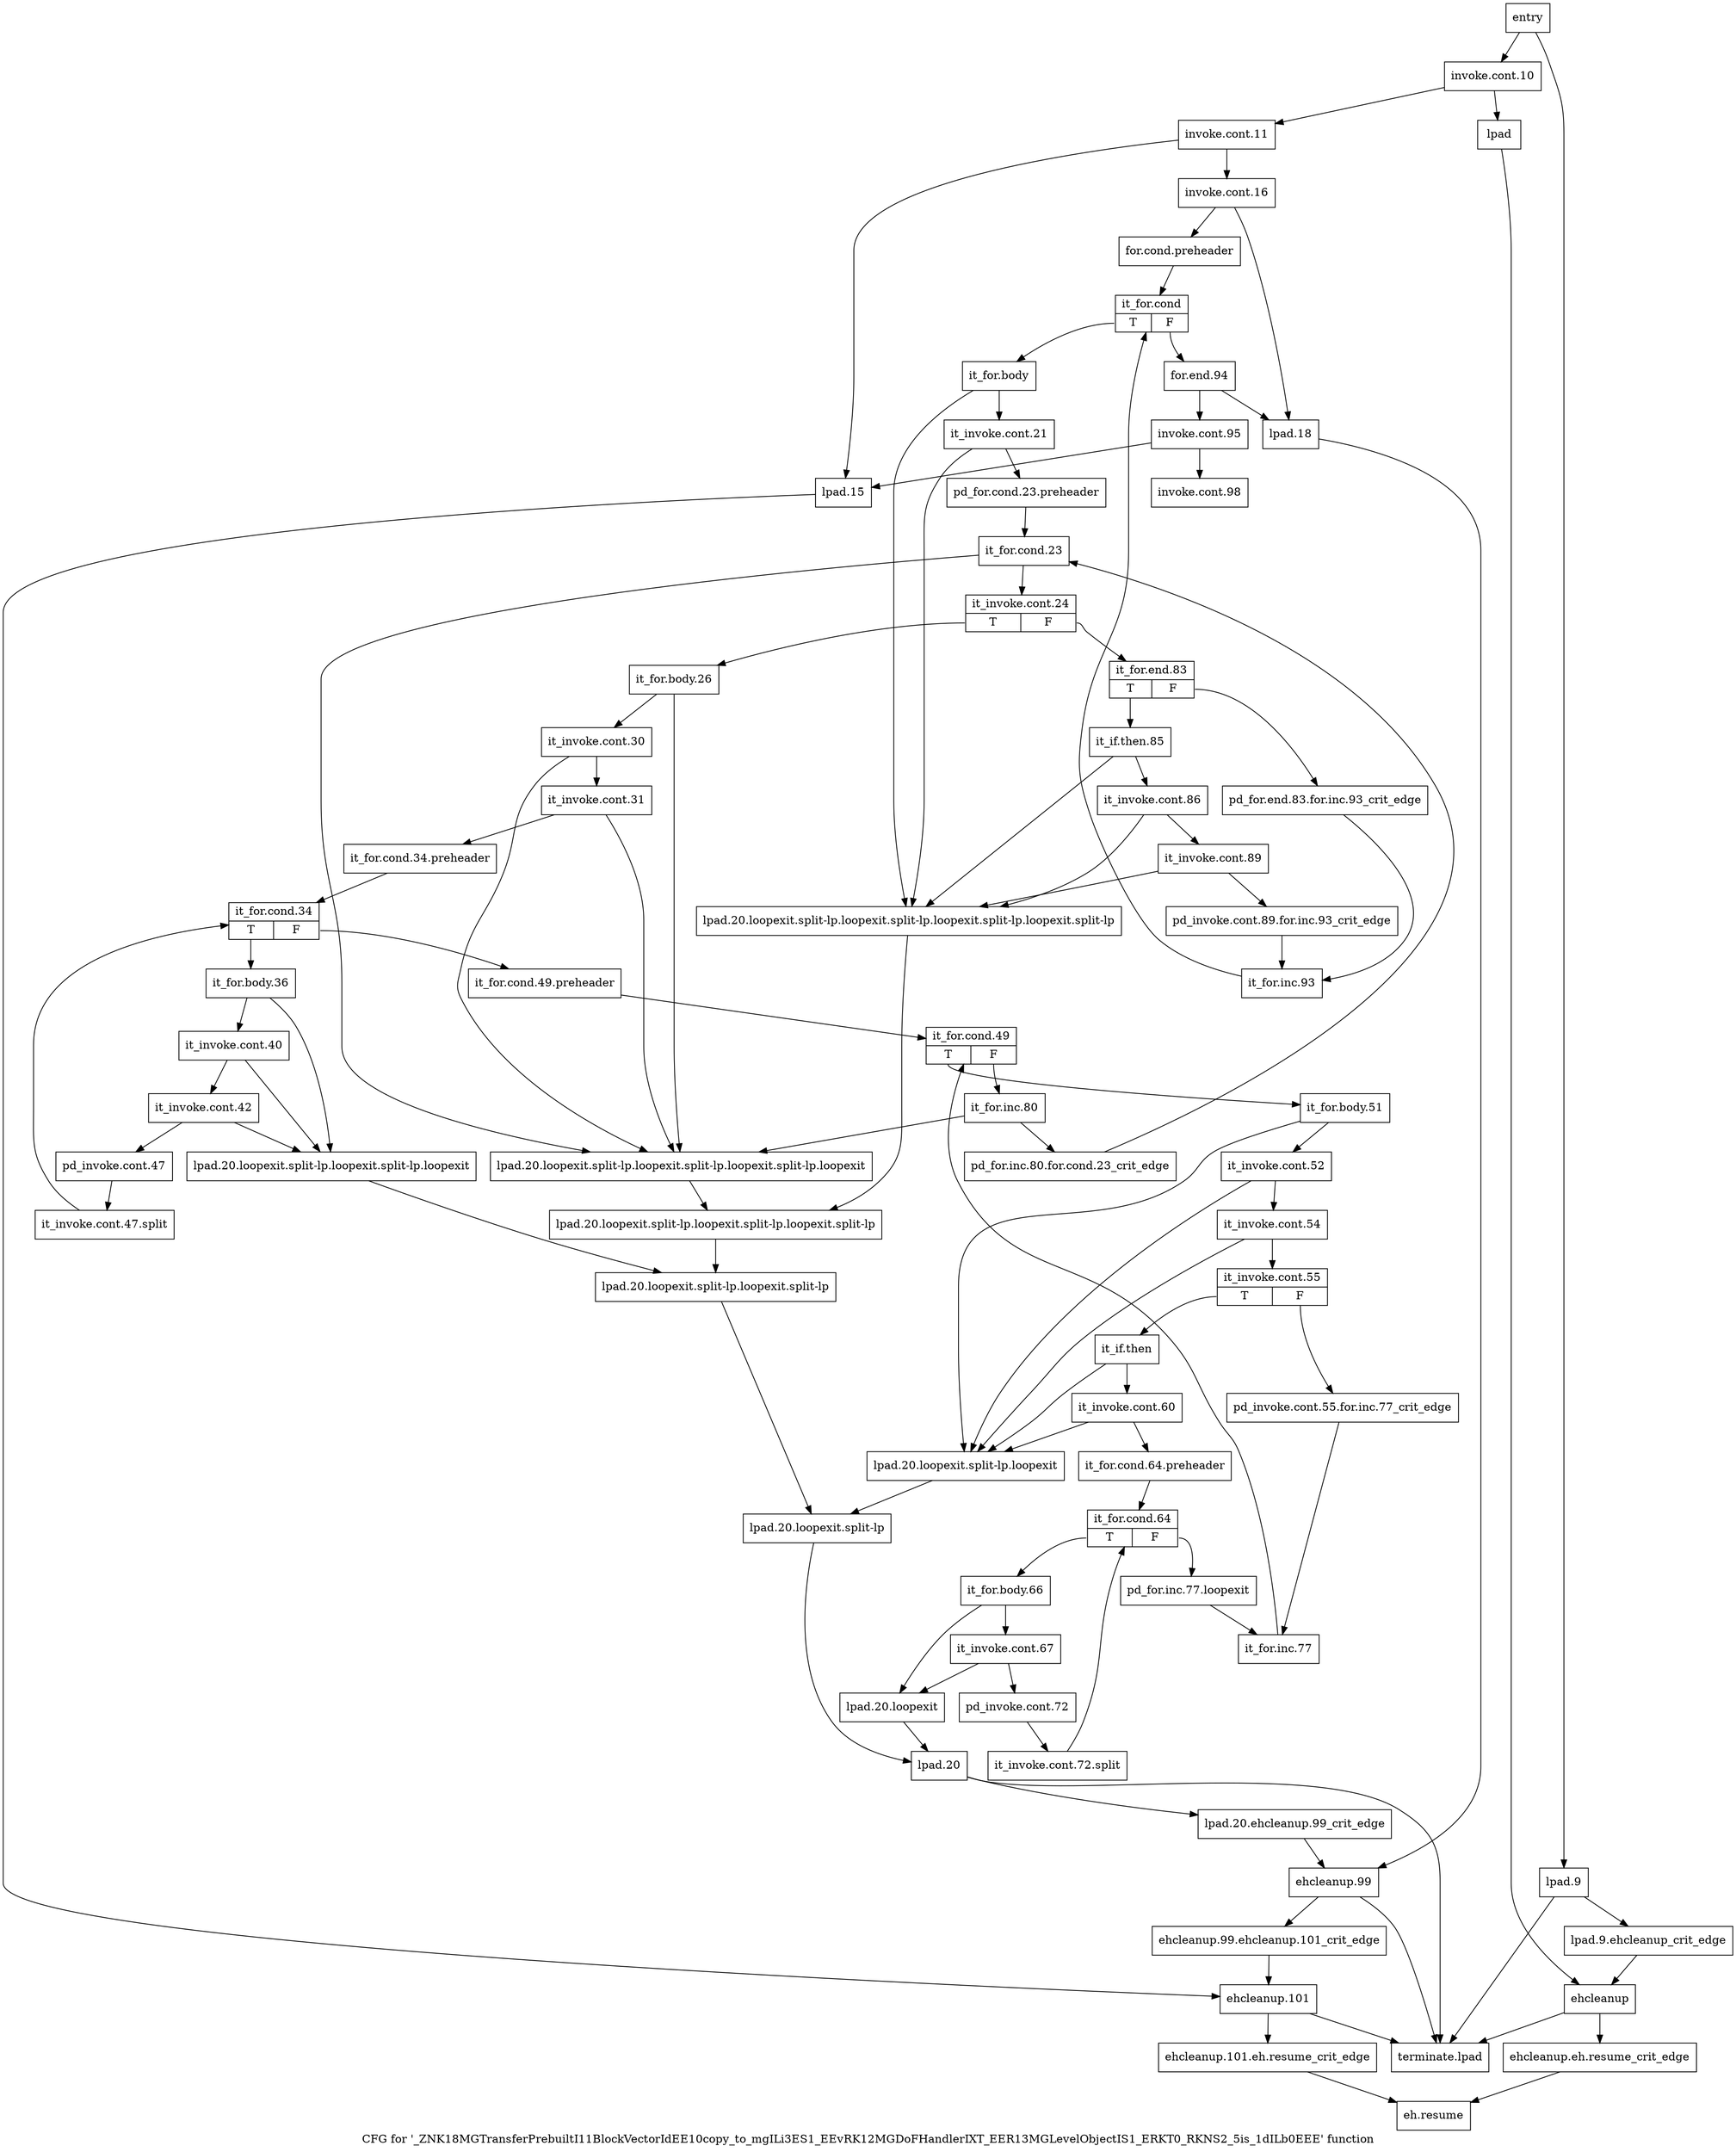 digraph "CFG for '_ZNK18MGTransferPrebuiltI11BlockVectorIdEE10copy_to_mgILi3ES1_EEvRK12MGDoFHandlerIXT_EER13MGLevelObjectIS1_ERKT0_RKNS2_5is_1dILb0EEE' function" {
	label="CFG for '_ZNK18MGTransferPrebuiltI11BlockVectorIdEE10copy_to_mgILi3ES1_EEvRK12MGDoFHandlerIXT_EER13MGLevelObjectIS1_ERKT0_RKNS2_5is_1dILb0EEE' function";

	Node0x6735af0 [shape=record,label="{entry}"];
	Node0x6735af0 -> Node0x6735b40;
	Node0x6735af0 -> Node0x6738b80;
	Node0x6735b40 [shape=record,label="{invoke.cont.10}"];
	Node0x6735b40 -> Node0x6735b90;
	Node0x6735b40 -> Node0x6738b30;
	Node0x6735b90 [shape=record,label="{invoke.cont.11}"];
	Node0x6735b90 -> Node0x6735be0;
	Node0x6735b90 -> Node0x6738cc0;
	Node0x6735be0 [shape=record,label="{invoke.cont.16}"];
	Node0x6735be0 -> Node0x6735c30;
	Node0x6735be0 -> Node0x6738d10;
	Node0x6735c30 [shape=record,label="{for.cond.preheader}"];
	Node0x6735c30 -> Node0x672ab10;
	Node0x672ab10 [shape=record,label="{it_for.cond|{<s0>T|<s1>F}}"];
	Node0x672ab10:s0 -> Node0x672ab60;
	Node0x672ab10:s1 -> Node0x6739800;
	Node0x672ab60 [shape=record,label="{it_for.body}"];
	Node0x672ab60 -> Node0x672abb0;
	Node0x672ab60 -> Node0x6738ea0;
	Node0x672abb0 [shape=record,label="{it_invoke.cont.21}"];
	Node0x672abb0 -> Node0x6738720;
	Node0x672abb0 -> Node0x6738ea0;
	Node0x6738720 [shape=record,label="{pd_for.cond.23.preheader}"];
	Node0x6738720 -> Node0x6738770;
	Node0x6738770 [shape=record,label="{it_for.cond.23}"];
	Node0x6738770 -> Node0x67387c0;
	Node0x6738770 -> Node0x6738e50;
	Node0x67387c0 [shape=record,label="{it_invoke.cont.24|{<s0>T|<s1>F}}"];
	Node0x67387c0:s0 -> Node0x6738810;
	Node0x67387c0:s1 -> Node0x67395d0;
	Node0x6738810 [shape=record,label="{it_for.body.26}"];
	Node0x6738810 -> Node0x6738860;
	Node0x6738810 -> Node0x6738e50;
	Node0x6738860 [shape=record,label="{it_invoke.cont.30}"];
	Node0x6738860 -> Node0x67388b0;
	Node0x6738860 -> Node0x6738e50;
	Node0x67388b0 [shape=record,label="{it_invoke.cont.31}"];
	Node0x67388b0 -> Node0x6738900;
	Node0x67388b0 -> Node0x6738e50;
	Node0x6738900 [shape=record,label="{it_for.cond.34.preheader}"];
	Node0x6738900 -> Node0x6738950;
	Node0x6738950 [shape=record,label="{it_for.cond.34|{<s0>T|<s1>F}}"];
	Node0x6738950:s0 -> Node0x67389f0;
	Node0x6738950:s1 -> Node0x67389a0;
	Node0x67389a0 [shape=record,label="{it_for.cond.49.preheader}"];
	Node0x67389a0 -> Node0x6739080;
	Node0x67389f0 [shape=record,label="{it_for.body.36}"];
	Node0x67389f0 -> Node0x6738a40;
	Node0x67389f0 -> Node0x6738e00;
	Node0x6738a40 [shape=record,label="{it_invoke.cont.40}"];
	Node0x6738a40 -> Node0x6738a90;
	Node0x6738a40 -> Node0x6738e00;
	Node0x6738a90 [shape=record,label="{it_invoke.cont.42}"];
	Node0x6738a90 -> Node0x6738ae0;
	Node0x6738a90 -> Node0x6738e00;
	Node0x6738ae0 [shape=record,label="{pd_invoke.cont.47}"];
	Node0x6738ae0 -> Node0xadfad70;
	Node0xadfad70 [shape=record,label="{it_invoke.cont.47.split}"];
	Node0xadfad70 -> Node0x6738950;
	Node0x6738b30 [shape=record,label="{lpad}"];
	Node0x6738b30 -> Node0x6738c20;
	Node0x6738b80 [shape=record,label="{lpad.9}"];
	Node0x6738b80 -> Node0x6738bd0;
	Node0x6738b80 -> Node0x6739a80;
	Node0x6738bd0 [shape=record,label="{lpad.9.ehcleanup_crit_edge}"];
	Node0x6738bd0 -> Node0x6738c20;
	Node0x6738c20 [shape=record,label="{ehcleanup}"];
	Node0x6738c20 -> Node0x6738c70;
	Node0x6738c20 -> Node0x6739a80;
	Node0x6738c70 [shape=record,label="{ehcleanup.eh.resume_crit_edge}"];
	Node0x6738c70 -> Node0x6739a30;
	Node0x6738cc0 [shape=record,label="{lpad.15}"];
	Node0x6738cc0 -> Node0x6739990;
	Node0x6738d10 [shape=record,label="{lpad.18}"];
	Node0x6738d10 -> Node0x67398f0;
	Node0x6738d60 [shape=record,label="{lpad.20.loopexit}"];
	Node0x6738d60 -> Node0x6738fe0;
	Node0x6738db0 [shape=record,label="{lpad.20.loopexit.split-lp.loopexit}"];
	Node0x6738db0 -> Node0x6738f90;
	Node0x6738e00 [shape=record,label="{lpad.20.loopexit.split-lp.loopexit.split-lp.loopexit}"];
	Node0x6738e00 -> Node0x6738f40;
	Node0x6738e50 [shape=record,label="{lpad.20.loopexit.split-lp.loopexit.split-lp.loopexit.split-lp.loopexit}"];
	Node0x6738e50 -> Node0x6738ef0;
	Node0x6738ea0 [shape=record,label="{lpad.20.loopexit.split-lp.loopexit.split-lp.loopexit.split-lp.loopexit.split-lp}"];
	Node0x6738ea0 -> Node0x6738ef0;
	Node0x6738ef0 [shape=record,label="{lpad.20.loopexit.split-lp.loopexit.split-lp.loopexit.split-lp}"];
	Node0x6738ef0 -> Node0x6738f40;
	Node0x6738f40 [shape=record,label="{lpad.20.loopexit.split-lp.loopexit.split-lp}"];
	Node0x6738f40 -> Node0x6738f90;
	Node0x6738f90 [shape=record,label="{lpad.20.loopexit.split-lp}"];
	Node0x6738f90 -> Node0x6738fe0;
	Node0x6738fe0 [shape=record,label="{lpad.20}"];
	Node0x6738fe0 -> Node0x6739030;
	Node0x6738fe0 -> Node0x6739a80;
	Node0x6739030 [shape=record,label="{lpad.20.ehcleanup.99_crit_edge}"];
	Node0x6739030 -> Node0x67398f0;
	Node0x6739080 [shape=record,label="{it_for.cond.49|{<s0>T|<s1>F}}"];
	Node0x6739080:s0 -> Node0x67390d0;
	Node0x6739080:s1 -> Node0x6739530;
	Node0x67390d0 [shape=record,label="{it_for.body.51}"];
	Node0x67390d0 -> Node0x6739120;
	Node0x67390d0 -> Node0x6738db0;
	Node0x6739120 [shape=record,label="{it_invoke.cont.52}"];
	Node0x6739120 -> Node0x6739170;
	Node0x6739120 -> Node0x6738db0;
	Node0x6739170 [shape=record,label="{it_invoke.cont.54}"];
	Node0x6739170 -> Node0x67391c0;
	Node0x6739170 -> Node0x6738db0;
	Node0x67391c0 [shape=record,label="{it_invoke.cont.55|{<s0>T|<s1>F}}"];
	Node0x67391c0:s0 -> Node0x6739260;
	Node0x67391c0:s1 -> Node0x6739210;
	Node0x6739210 [shape=record,label="{pd_invoke.cont.55.for.inc.77_crit_edge}"];
	Node0x6739210 -> Node0x67394e0;
	Node0x6739260 [shape=record,label="{it_if.then}"];
	Node0x6739260 -> Node0x67392b0;
	Node0x6739260 -> Node0x6738db0;
	Node0x67392b0 [shape=record,label="{it_invoke.cont.60}"];
	Node0x67392b0 -> Node0x6739300;
	Node0x67392b0 -> Node0x6738db0;
	Node0x6739300 [shape=record,label="{it_for.cond.64.preheader}"];
	Node0x6739300 -> Node0x6739350;
	Node0x6739350 [shape=record,label="{it_for.cond.64|{<s0>T|<s1>F}}"];
	Node0x6739350:s0 -> Node0x67393a0;
	Node0x6739350:s1 -> Node0x6739490;
	Node0x67393a0 [shape=record,label="{it_for.body.66}"];
	Node0x67393a0 -> Node0x67393f0;
	Node0x67393a0 -> Node0x6738d60;
	Node0x67393f0 [shape=record,label="{it_invoke.cont.67}"];
	Node0x67393f0 -> Node0x6739440;
	Node0x67393f0 -> Node0x6738d60;
	Node0x6739440 [shape=record,label="{pd_invoke.cont.72}"];
	Node0x6739440 -> Node0xadfaa00;
	Node0xadfaa00 [shape=record,label="{it_invoke.cont.72.split}"];
	Node0xadfaa00 -> Node0x6739350;
	Node0x6739490 [shape=record,label="{pd_for.inc.77.loopexit}"];
	Node0x6739490 -> Node0x67394e0;
	Node0x67394e0 [shape=record,label="{it_for.inc.77}"];
	Node0x67394e0 -> Node0x6739080;
	Node0x6739530 [shape=record,label="{it_for.inc.80}"];
	Node0x6739530 -> Node0x6739580;
	Node0x6739530 -> Node0x6738e50;
	Node0x6739580 [shape=record,label="{pd_for.inc.80.for.cond.23_crit_edge}"];
	Node0x6739580 -> Node0x6738770;
	Node0x67395d0 [shape=record,label="{it_for.end.83|{<s0>T|<s1>F}}"];
	Node0x67395d0:s0 -> Node0x6739670;
	Node0x67395d0:s1 -> Node0x6739620;
	Node0x6739620 [shape=record,label="{pd_for.end.83.for.inc.93_crit_edge}"];
	Node0x6739620 -> Node0x67397b0;
	Node0x6739670 [shape=record,label="{it_if.then.85}"];
	Node0x6739670 -> Node0x67396c0;
	Node0x6739670 -> Node0x6738ea0;
	Node0x67396c0 [shape=record,label="{it_invoke.cont.86}"];
	Node0x67396c0 -> Node0x6739710;
	Node0x67396c0 -> Node0x6738ea0;
	Node0x6739710 [shape=record,label="{it_invoke.cont.89}"];
	Node0x6739710 -> Node0x6739760;
	Node0x6739710 -> Node0x6738ea0;
	Node0x6739760 [shape=record,label="{pd_invoke.cont.89.for.inc.93_crit_edge}"];
	Node0x6739760 -> Node0x67397b0;
	Node0x67397b0 [shape=record,label="{it_for.inc.93}"];
	Node0x67397b0 -> Node0x672ab10;
	Node0x6739800 [shape=record,label="{for.end.94}"];
	Node0x6739800 -> Node0x6739850;
	Node0x6739800 -> Node0x6738d10;
	Node0x6739850 [shape=record,label="{invoke.cont.95}"];
	Node0x6739850 -> Node0x67398a0;
	Node0x6739850 -> Node0x6738cc0;
	Node0x67398a0 [shape=record,label="{invoke.cont.98}"];
	Node0x67398f0 [shape=record,label="{ehcleanup.99}"];
	Node0x67398f0 -> Node0x6739940;
	Node0x67398f0 -> Node0x6739a80;
	Node0x6739940 [shape=record,label="{ehcleanup.99.ehcleanup.101_crit_edge}"];
	Node0x6739940 -> Node0x6739990;
	Node0x6739990 [shape=record,label="{ehcleanup.101}"];
	Node0x6739990 -> Node0x67399e0;
	Node0x6739990 -> Node0x6739a80;
	Node0x67399e0 [shape=record,label="{ehcleanup.101.eh.resume_crit_edge}"];
	Node0x67399e0 -> Node0x6739a30;
	Node0x6739a30 [shape=record,label="{eh.resume}"];
	Node0x6739a80 [shape=record,label="{terminate.lpad}"];
}
